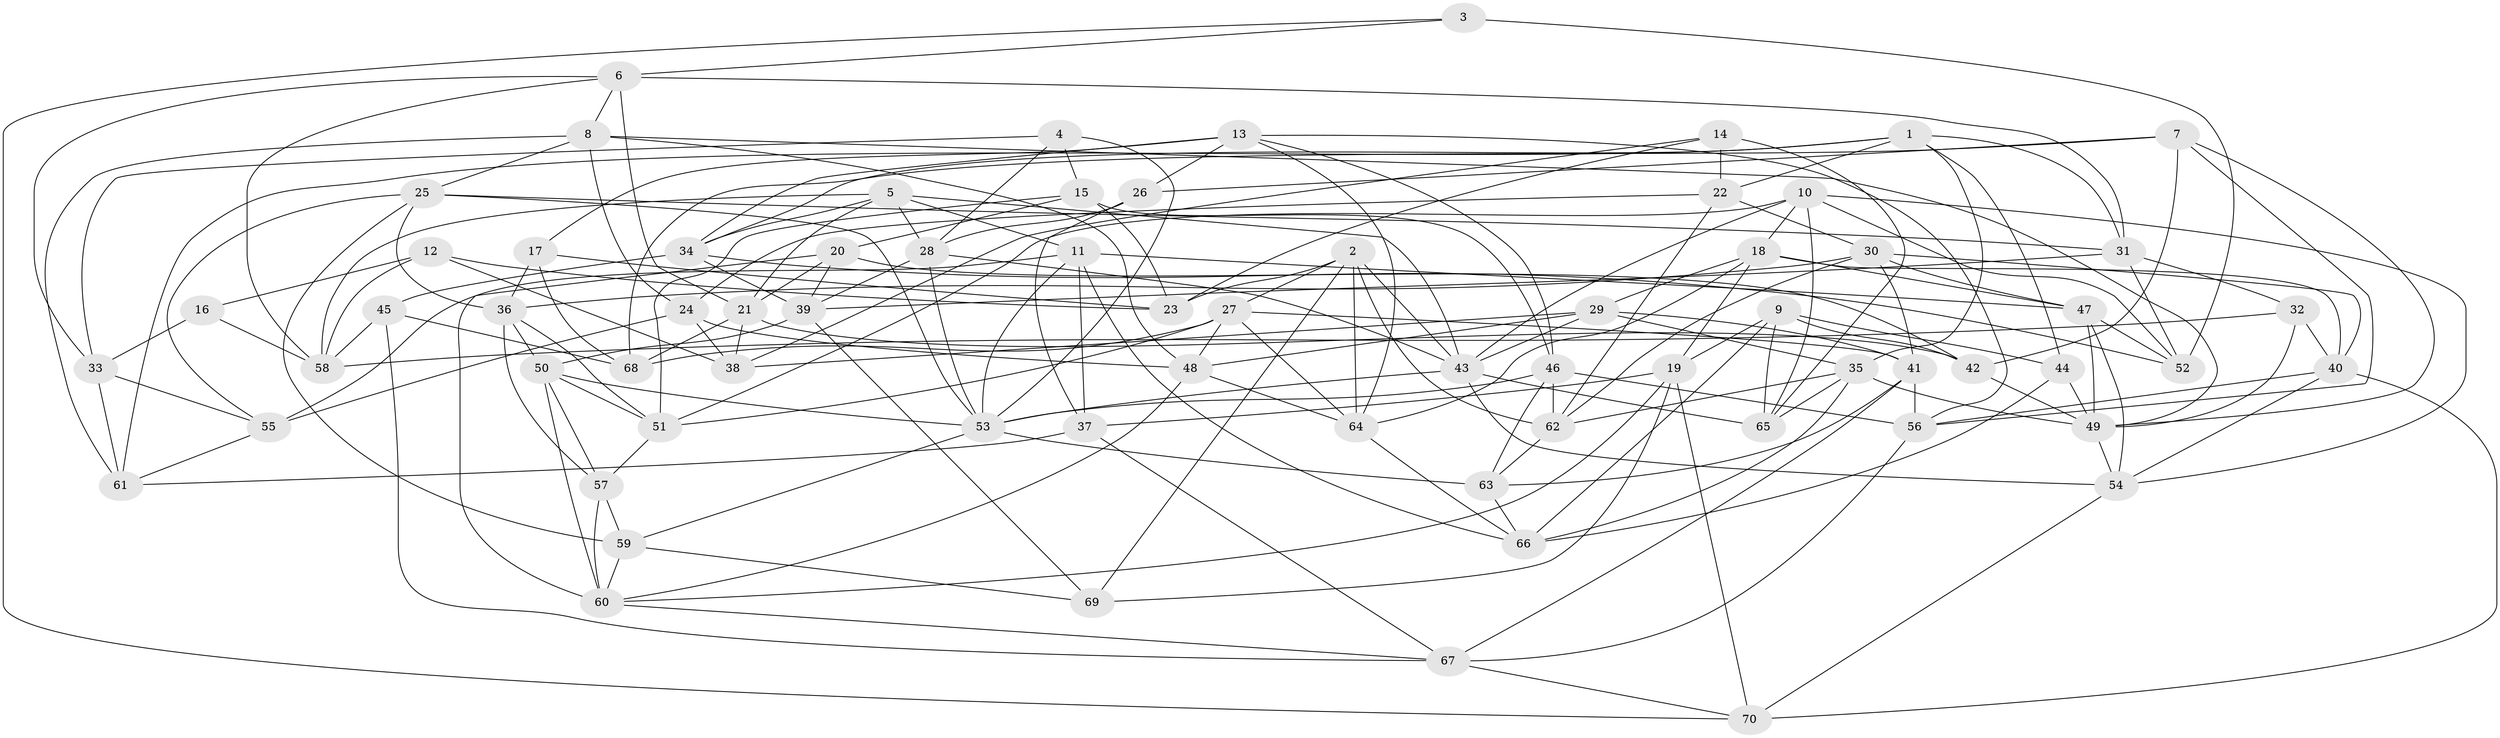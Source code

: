 // original degree distribution, {4: 1.0}
// Generated by graph-tools (version 1.1) at 2025/02/03/09/25 03:02:54]
// undirected, 70 vertices, 192 edges
graph export_dot {
graph [start="1"]
  node [color=gray90,style=filled];
  1;
  2;
  3;
  4;
  5;
  6;
  7;
  8;
  9;
  10;
  11;
  12;
  13;
  14;
  15;
  16;
  17;
  18;
  19;
  20;
  21;
  22;
  23;
  24;
  25;
  26;
  27;
  28;
  29;
  30;
  31;
  32;
  33;
  34;
  35;
  36;
  37;
  38;
  39;
  40;
  41;
  42;
  43;
  44;
  45;
  46;
  47;
  48;
  49;
  50;
  51;
  52;
  53;
  54;
  55;
  56;
  57;
  58;
  59;
  60;
  61;
  62;
  63;
  64;
  65;
  66;
  67;
  68;
  69;
  70;
  1 -- 22 [weight=1.0];
  1 -- 31 [weight=1.0];
  1 -- 34 [weight=1.0];
  1 -- 35 [weight=1.0];
  1 -- 44 [weight=1.0];
  1 -- 61 [weight=1.0];
  2 -- 23 [weight=1.0];
  2 -- 27 [weight=1.0];
  2 -- 43 [weight=1.0];
  2 -- 62 [weight=1.0];
  2 -- 64 [weight=1.0];
  2 -- 69 [weight=1.0];
  3 -- 6 [weight=1.0];
  3 -- 52 [weight=2.0];
  3 -- 70 [weight=1.0];
  4 -- 15 [weight=1.0];
  4 -- 28 [weight=1.0];
  4 -- 33 [weight=1.0];
  4 -- 53 [weight=1.0];
  5 -- 11 [weight=1.0];
  5 -- 21 [weight=1.0];
  5 -- 28 [weight=1.0];
  5 -- 34 [weight=1.0];
  5 -- 43 [weight=1.0];
  5 -- 58 [weight=1.0];
  6 -- 8 [weight=1.0];
  6 -- 21 [weight=1.0];
  6 -- 31 [weight=1.0];
  6 -- 33 [weight=1.0];
  6 -- 58 [weight=1.0];
  7 -- 26 [weight=1.0];
  7 -- 42 [weight=1.0];
  7 -- 49 [weight=1.0];
  7 -- 56 [weight=1.0];
  7 -- 68 [weight=2.0];
  8 -- 24 [weight=1.0];
  8 -- 25 [weight=1.0];
  8 -- 48 [weight=1.0];
  8 -- 49 [weight=1.0];
  8 -- 61 [weight=1.0];
  9 -- 19 [weight=1.0];
  9 -- 42 [weight=2.0];
  9 -- 44 [weight=1.0];
  9 -- 65 [weight=1.0];
  9 -- 66 [weight=1.0];
  10 -- 18 [weight=1.0];
  10 -- 43 [weight=1.0];
  10 -- 51 [weight=1.0];
  10 -- 52 [weight=1.0];
  10 -- 54 [weight=1.0];
  10 -- 65 [weight=1.0];
  11 -- 37 [weight=1.0];
  11 -- 47 [weight=1.0];
  11 -- 53 [weight=1.0];
  11 -- 55 [weight=1.0];
  11 -- 66 [weight=1.0];
  12 -- 16 [weight=2.0];
  12 -- 23 [weight=1.0];
  12 -- 38 [weight=2.0];
  12 -- 58 [weight=1.0];
  13 -- 17 [weight=1.0];
  13 -- 26 [weight=1.0];
  13 -- 34 [weight=1.0];
  13 -- 46 [weight=1.0];
  13 -- 56 [weight=1.0];
  13 -- 64 [weight=1.0];
  14 -- 22 [weight=2.0];
  14 -- 23 [weight=1.0];
  14 -- 38 [weight=1.0];
  14 -- 65 [weight=2.0];
  15 -- 20 [weight=1.0];
  15 -- 23 [weight=2.0];
  15 -- 46 [weight=1.0];
  15 -- 51 [weight=1.0];
  16 -- 33 [weight=1.0];
  16 -- 58 [weight=1.0];
  17 -- 23 [weight=1.0];
  17 -- 36 [weight=1.0];
  17 -- 68 [weight=1.0];
  18 -- 19 [weight=1.0];
  18 -- 29 [weight=1.0];
  18 -- 40 [weight=1.0];
  18 -- 47 [weight=1.0];
  18 -- 64 [weight=1.0];
  19 -- 37 [weight=2.0];
  19 -- 60 [weight=1.0];
  19 -- 69 [weight=1.0];
  19 -- 70 [weight=2.0];
  20 -- 21 [weight=1.0];
  20 -- 39 [weight=1.0];
  20 -- 42 [weight=1.0];
  20 -- 60 [weight=2.0];
  21 -- 38 [weight=1.0];
  21 -- 42 [weight=1.0];
  21 -- 68 [weight=1.0];
  22 -- 24 [weight=1.0];
  22 -- 30 [weight=1.0];
  22 -- 62 [weight=1.0];
  24 -- 38 [weight=1.0];
  24 -- 48 [weight=1.0];
  24 -- 55 [weight=2.0];
  25 -- 31 [weight=1.0];
  25 -- 36 [weight=1.0];
  25 -- 53 [weight=1.0];
  25 -- 55 [weight=1.0];
  25 -- 59 [weight=1.0];
  26 -- 28 [weight=1.0];
  26 -- 37 [weight=1.0];
  27 -- 41 [weight=1.0];
  27 -- 48 [weight=1.0];
  27 -- 51 [weight=1.0];
  27 -- 64 [weight=1.0];
  27 -- 68 [weight=1.0];
  28 -- 39 [weight=1.0];
  28 -- 43 [weight=1.0];
  28 -- 53 [weight=1.0];
  29 -- 35 [weight=1.0];
  29 -- 38 [weight=1.0];
  29 -- 41 [weight=1.0];
  29 -- 43 [weight=1.0];
  29 -- 48 [weight=1.0];
  30 -- 36 [weight=1.0];
  30 -- 40 [weight=1.0];
  30 -- 41 [weight=1.0];
  30 -- 47 [weight=1.0];
  30 -- 62 [weight=1.0];
  31 -- 32 [weight=1.0];
  31 -- 39 [weight=1.0];
  31 -- 52 [weight=1.0];
  32 -- 40 [weight=1.0];
  32 -- 49 [weight=1.0];
  32 -- 58 [weight=1.0];
  33 -- 55 [weight=1.0];
  33 -- 61 [weight=2.0];
  34 -- 39 [weight=1.0];
  34 -- 45 [weight=1.0];
  34 -- 52 [weight=1.0];
  35 -- 49 [weight=1.0];
  35 -- 62 [weight=1.0];
  35 -- 65 [weight=1.0];
  35 -- 66 [weight=1.0];
  36 -- 50 [weight=1.0];
  36 -- 51 [weight=1.0];
  36 -- 57 [weight=1.0];
  37 -- 61 [weight=1.0];
  37 -- 67 [weight=1.0];
  39 -- 50 [weight=1.0];
  39 -- 69 [weight=1.0];
  40 -- 54 [weight=1.0];
  40 -- 56 [weight=1.0];
  40 -- 70 [weight=1.0];
  41 -- 56 [weight=1.0];
  41 -- 63 [weight=1.0];
  41 -- 67 [weight=1.0];
  42 -- 49 [weight=1.0];
  43 -- 53 [weight=1.0];
  43 -- 54 [weight=1.0];
  43 -- 65 [weight=1.0];
  44 -- 49 [weight=1.0];
  44 -- 66 [weight=1.0];
  45 -- 58 [weight=1.0];
  45 -- 67 [weight=1.0];
  45 -- 68 [weight=1.0];
  46 -- 53 [weight=1.0];
  46 -- 56 [weight=1.0];
  46 -- 62 [weight=1.0];
  46 -- 63 [weight=1.0];
  47 -- 49 [weight=1.0];
  47 -- 52 [weight=1.0];
  47 -- 54 [weight=1.0];
  48 -- 60 [weight=1.0];
  48 -- 64 [weight=1.0];
  49 -- 54 [weight=1.0];
  50 -- 51 [weight=1.0];
  50 -- 53 [weight=1.0];
  50 -- 57 [weight=1.0];
  50 -- 60 [weight=1.0];
  51 -- 57 [weight=1.0];
  53 -- 59 [weight=1.0];
  53 -- 63 [weight=2.0];
  54 -- 70 [weight=1.0];
  55 -- 61 [weight=1.0];
  56 -- 67 [weight=1.0];
  57 -- 59 [weight=2.0];
  57 -- 60 [weight=1.0];
  59 -- 60 [weight=1.0];
  59 -- 69 [weight=1.0];
  60 -- 67 [weight=1.0];
  62 -- 63 [weight=1.0];
  63 -- 66 [weight=1.0];
  64 -- 66 [weight=1.0];
  67 -- 70 [weight=1.0];
}
